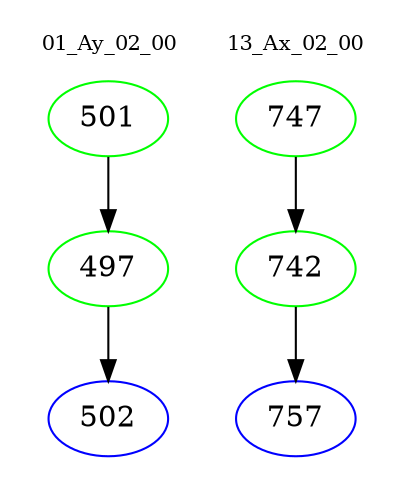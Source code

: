 digraph{
subgraph cluster_0 {
color = white
label = "01_Ay_02_00";
fontsize=10;
T0_501 [label="501", color="green"]
T0_501 -> T0_497 [color="black"]
T0_497 [label="497", color="green"]
T0_497 -> T0_502 [color="black"]
T0_502 [label="502", color="blue"]
}
subgraph cluster_1 {
color = white
label = "13_Ax_02_00";
fontsize=10;
T1_747 [label="747", color="green"]
T1_747 -> T1_742 [color="black"]
T1_742 [label="742", color="green"]
T1_742 -> T1_757 [color="black"]
T1_757 [label="757", color="blue"]
}
}
